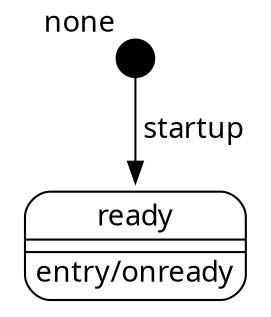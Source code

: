 digraph G {
  node [fontname = "Geneva"]
  edge [fontname = "Geneva"]
  splines=polyline
  none [shape="circle", style="filled", fillcolor=black, label="", xlabel="none", fixedsize="true", width=0.25]
  ready [shape="none", label=<<table style="rounded"><tr><td border="0">ready</td></tr><hr/><tr><td border="0"></td></tr><hr/><tr><td border="0" align="left">entry/onready</td></tr></table>>]
  none -> ready [label=" startup "]
}